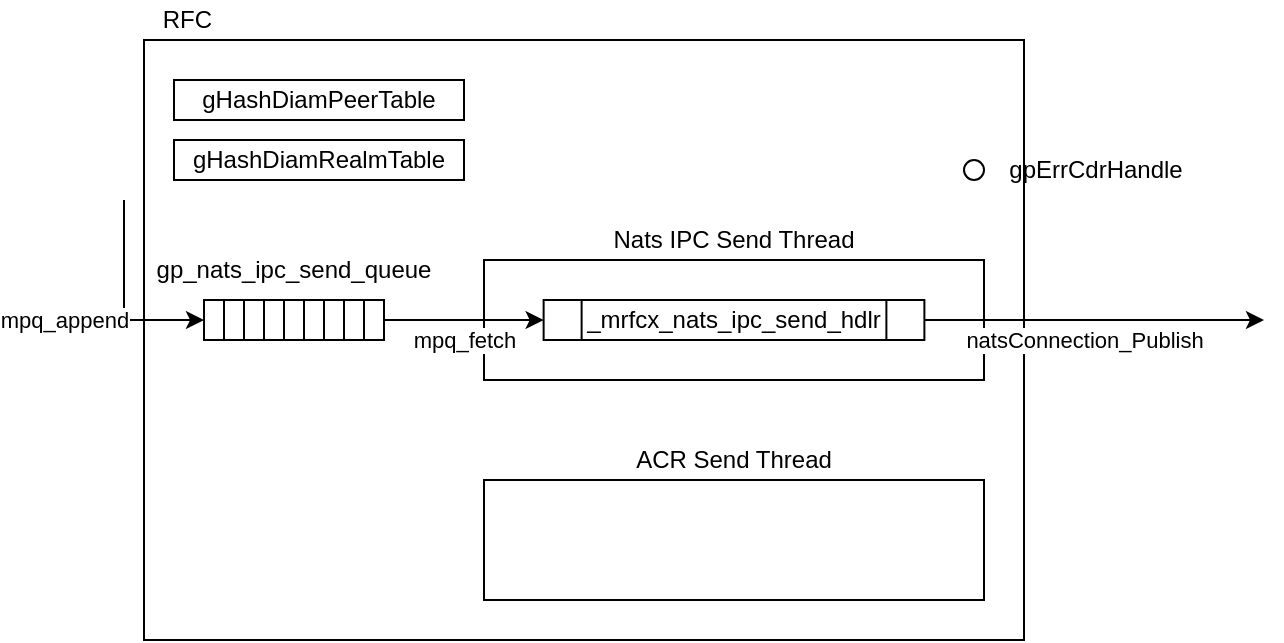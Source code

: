<mxfile version="28.0.7">
  <diagram name="페이지-1" id="NueoPwY-g3Gd9_wfFGW5">
    <mxGraphModel dx="815" dy="425" grid="1" gridSize="10" guides="1" tooltips="1" connect="1" arrows="1" fold="1" page="1" pageScale="1" pageWidth="827" pageHeight="1169" math="0" shadow="0">
      <root>
        <mxCell id="0" />
        <mxCell id="1" parent="0" />
        <mxCell id="D_4GDyAFtXeE5NAdxXAP-26" value="" style="rounded=0;whiteSpace=wrap;html=1;" vertex="1" parent="1">
          <mxGeometry x="140" y="60" width="440" height="300" as="geometry" />
        </mxCell>
        <mxCell id="D_4GDyAFtXeE5NAdxXAP-39" value="" style="group" vertex="1" connectable="0" parent="1">
          <mxGeometry x="310" y="150" width="250" height="80" as="geometry" />
        </mxCell>
        <mxCell id="D_4GDyAFtXeE5NAdxXAP-14" value="" style="rounded=0;whiteSpace=wrap;html=1;" vertex="1" parent="D_4GDyAFtXeE5NAdxXAP-39">
          <mxGeometry y="20" width="250" height="60" as="geometry" />
        </mxCell>
        <mxCell id="D_4GDyAFtXeE5NAdxXAP-15" value="Nats IPC Send Thread" style="text;html=1;align=center;verticalAlign=middle;whiteSpace=wrap;rounded=0;" vertex="1" parent="D_4GDyAFtXeE5NAdxXAP-39">
          <mxGeometry width="250" height="20" as="geometry" />
        </mxCell>
        <mxCell id="D_4GDyAFtXeE5NAdxXAP-30" value="_mrfcx_nats_ipc_send_hdlr" style="shape=process;whiteSpace=wrap;html=1;backgroundOutline=1;" vertex="1" parent="D_4GDyAFtXeE5NAdxXAP-39">
          <mxGeometry x="29.811" y="40" width="190.385" height="20" as="geometry" />
        </mxCell>
        <mxCell id="D_4GDyAFtXeE5NAdxXAP-13" value="" style="group" vertex="1" connectable="0" parent="1">
          <mxGeometry x="145" y="170" width="140" height="40" as="geometry" />
        </mxCell>
        <mxCell id="D_4GDyAFtXeE5NAdxXAP-2" value="" style="rounded=0;whiteSpace=wrap;html=1;" vertex="1" parent="D_4GDyAFtXeE5NAdxXAP-13">
          <mxGeometry x="25" y="20" width="10" height="20" as="geometry" />
        </mxCell>
        <mxCell id="D_4GDyAFtXeE5NAdxXAP-4" value="" style="rounded=0;whiteSpace=wrap;html=1;" vertex="1" parent="D_4GDyAFtXeE5NAdxXAP-13">
          <mxGeometry x="35" y="20" width="10" height="20" as="geometry" />
        </mxCell>
        <mxCell id="D_4GDyAFtXeE5NAdxXAP-5" value="" style="rounded=0;whiteSpace=wrap;html=1;" vertex="1" parent="D_4GDyAFtXeE5NAdxXAP-13">
          <mxGeometry x="45" y="20" width="10" height="20" as="geometry" />
        </mxCell>
        <mxCell id="D_4GDyAFtXeE5NAdxXAP-6" value="" style="rounded=0;whiteSpace=wrap;html=1;" vertex="1" parent="D_4GDyAFtXeE5NAdxXAP-13">
          <mxGeometry x="55" y="20" width="10" height="20" as="geometry" />
        </mxCell>
        <mxCell id="D_4GDyAFtXeE5NAdxXAP-7" value="" style="rounded=0;whiteSpace=wrap;html=1;" vertex="1" parent="D_4GDyAFtXeE5NAdxXAP-13">
          <mxGeometry x="65" y="20" width="10" height="20" as="geometry" />
        </mxCell>
        <mxCell id="D_4GDyAFtXeE5NAdxXAP-8" value="" style="rounded=0;whiteSpace=wrap;html=1;" vertex="1" parent="D_4GDyAFtXeE5NAdxXAP-13">
          <mxGeometry x="75" y="20" width="10" height="20" as="geometry" />
        </mxCell>
        <mxCell id="D_4GDyAFtXeE5NAdxXAP-9" value="" style="rounded=0;whiteSpace=wrap;html=1;" vertex="1" parent="D_4GDyAFtXeE5NAdxXAP-13">
          <mxGeometry x="85" y="20" width="10" height="20" as="geometry" />
        </mxCell>
        <mxCell id="D_4GDyAFtXeE5NAdxXAP-10" value="" style="rounded=0;whiteSpace=wrap;html=1;" vertex="1" parent="D_4GDyAFtXeE5NAdxXAP-13">
          <mxGeometry x="95" y="20" width="10" height="20" as="geometry" />
        </mxCell>
        <mxCell id="D_4GDyAFtXeE5NAdxXAP-11" value="" style="rounded=0;whiteSpace=wrap;html=1;" vertex="1" parent="D_4GDyAFtXeE5NAdxXAP-13">
          <mxGeometry x="105" y="20" width="10" height="20" as="geometry" />
        </mxCell>
        <mxCell id="D_4GDyAFtXeE5NAdxXAP-12" value="gp_nats_ipc_send_queue" style="text;html=1;align=center;verticalAlign=middle;whiteSpace=wrap;rounded=0;" vertex="1" parent="D_4GDyAFtXeE5NAdxXAP-13">
          <mxGeometry width="140" height="10" as="geometry" />
        </mxCell>
        <mxCell id="D_4GDyAFtXeE5NAdxXAP-16" value="" style="endArrow=classic;html=1;rounded=0;entryX=0;entryY=0.5;entryDx=0;entryDy=0;" edge="1" parent="1" target="D_4GDyAFtXeE5NAdxXAP-2">
          <mxGeometry width="50" height="50" relative="1" as="geometry">
            <mxPoint x="130" y="140" as="sourcePoint" />
            <mxPoint x="90" y="170" as="targetPoint" />
            <Array as="points">
              <mxPoint x="130" y="200" />
            </Array>
          </mxGeometry>
        </mxCell>
        <mxCell id="D_4GDyAFtXeE5NAdxXAP-25" value="mpq_append" style="edgeLabel;html=1;align=center;verticalAlign=middle;resizable=0;points=[];" vertex="1" connectable="0" parent="D_4GDyAFtXeE5NAdxXAP-16">
          <mxGeometry x="0.094" y="-1" relative="1" as="geometry">
            <mxPoint x="-29" y="5" as="offset" />
          </mxGeometry>
        </mxCell>
        <mxCell id="D_4GDyAFtXeE5NAdxXAP-23" style="edgeStyle=orthogonalEdgeStyle;rounded=0;orthogonalLoop=1;jettySize=auto;html=1;exitX=1;exitY=0.5;exitDx=0;exitDy=0;entryX=0;entryY=0.5;entryDx=0;entryDy=0;" edge="1" parent="1" source="D_4GDyAFtXeE5NAdxXAP-11" target="D_4GDyAFtXeE5NAdxXAP-30">
          <mxGeometry relative="1" as="geometry">
            <Array as="points">
              <mxPoint x="280" y="200" />
              <mxPoint x="280" y="200" />
            </Array>
          </mxGeometry>
        </mxCell>
        <mxCell id="D_4GDyAFtXeE5NAdxXAP-24" value="mpq_fetch" style="edgeLabel;html=1;align=center;verticalAlign=middle;resizable=0;points=[];" vertex="1" connectable="0" parent="D_4GDyAFtXeE5NAdxXAP-23">
          <mxGeometry x="0.077" relative="1" as="geometry">
            <mxPoint x="-3" y="10" as="offset" />
          </mxGeometry>
        </mxCell>
        <mxCell id="D_4GDyAFtXeE5NAdxXAP-29" value="&amp;nbsp;RFC" style="text;html=1;align=center;verticalAlign=middle;whiteSpace=wrap;rounded=0;" vertex="1" parent="1">
          <mxGeometry x="140" y="40" width="40" height="20" as="geometry" />
        </mxCell>
        <mxCell id="D_4GDyAFtXeE5NAdxXAP-33" value="gHashDiamPeerTable" style="rounded=0;whiteSpace=wrap;html=1;" vertex="1" parent="1">
          <mxGeometry x="155" y="80" width="145" height="20" as="geometry" />
        </mxCell>
        <mxCell id="D_4GDyAFtXeE5NAdxXAP-34" value="gHashDiamRealmTable" style="rounded=0;whiteSpace=wrap;html=1;" vertex="1" parent="1">
          <mxGeometry x="155" y="110" width="145" height="20" as="geometry" />
        </mxCell>
        <mxCell id="D_4GDyAFtXeE5NAdxXAP-37" value="" style="group" vertex="1" connectable="0" parent="1">
          <mxGeometry x="550" y="120" width="120" height="10" as="geometry" />
        </mxCell>
        <mxCell id="D_4GDyAFtXeE5NAdxXAP-35" value="" style="ellipse;whiteSpace=wrap;html=1;aspect=fixed;" vertex="1" parent="D_4GDyAFtXeE5NAdxXAP-37">
          <mxGeometry width="10" height="10" as="geometry" />
        </mxCell>
        <mxCell id="D_4GDyAFtXeE5NAdxXAP-36" value="gpErrCdrHandle" style="text;html=1;align=center;verticalAlign=middle;whiteSpace=wrap;rounded=0;" vertex="1" parent="D_4GDyAFtXeE5NAdxXAP-37">
          <mxGeometry x="12" width="108" height="10" as="geometry" />
        </mxCell>
        <mxCell id="D_4GDyAFtXeE5NAdxXAP-27" style="edgeStyle=orthogonalEdgeStyle;rounded=0;orthogonalLoop=1;jettySize=auto;html=1;exitX=1;exitY=0.5;exitDx=0;exitDy=0;" edge="1" parent="1" source="D_4GDyAFtXeE5NAdxXAP-30">
          <mxGeometry relative="1" as="geometry">
            <mxPoint x="700" y="200" as="targetPoint" />
            <mxPoint x="552.085" y="210" as="sourcePoint" />
            <Array as="points">
              <mxPoint x="590" y="200" />
              <mxPoint x="590" y="200" />
            </Array>
          </mxGeometry>
        </mxCell>
        <mxCell id="D_4GDyAFtXeE5NAdxXAP-28" value="natsConnection_Publish" style="edgeLabel;html=1;align=center;verticalAlign=middle;resizable=0;points=[];" vertex="1" connectable="0" parent="D_4GDyAFtXeE5NAdxXAP-27">
          <mxGeometry x="-0.145" y="3" relative="1" as="geometry">
            <mxPoint x="7" y="13" as="offset" />
          </mxGeometry>
        </mxCell>
        <mxCell id="D_4GDyAFtXeE5NAdxXAP-41" value="" style="group" vertex="1" connectable="0" parent="1">
          <mxGeometry x="310" y="260" width="250" height="80" as="geometry" />
        </mxCell>
        <mxCell id="D_4GDyAFtXeE5NAdxXAP-38" value="" style="rounded=0;whiteSpace=wrap;html=1;" vertex="1" parent="D_4GDyAFtXeE5NAdxXAP-41">
          <mxGeometry y="20" width="250" height="60" as="geometry" />
        </mxCell>
        <mxCell id="D_4GDyAFtXeE5NAdxXAP-40" value="ACR S&lt;span style=&quot;background-color: transparent; color: light-dark(rgb(0, 0, 0), rgb(255, 255, 255));&quot;&gt;end Thread&lt;/span&gt;" style="text;html=1;align=center;verticalAlign=middle;whiteSpace=wrap;rounded=0;" vertex="1" parent="D_4GDyAFtXeE5NAdxXAP-41">
          <mxGeometry width="250" height="20" as="geometry" />
        </mxCell>
      </root>
    </mxGraphModel>
  </diagram>
</mxfile>
